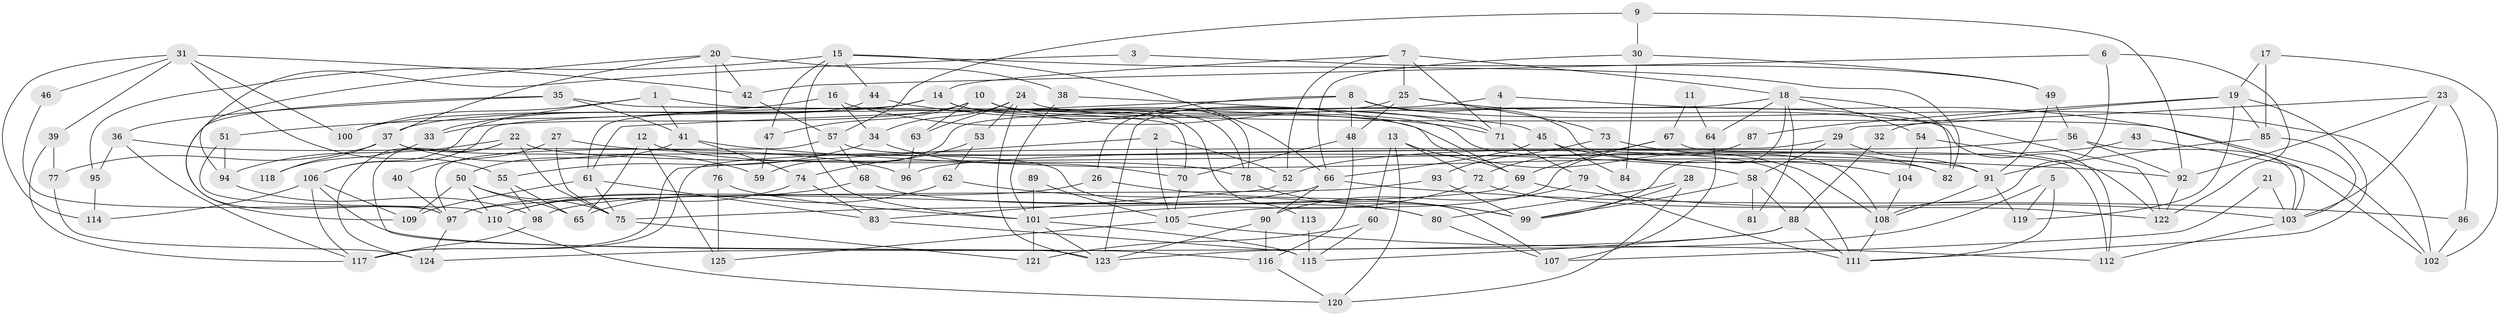 // coarse degree distribution, {4: 0.15384615384615385, 3: 0.20512820512820512, 7: 0.15384615384615385, 8: 0.0641025641025641, 5: 0.15384615384615385, 6: 0.10256410256410256, 2: 0.08974358974358974, 11: 0.01282051282051282, 9: 0.0641025641025641}
// Generated by graph-tools (version 1.1) at 2025/52/02/27/25 19:52:08]
// undirected, 125 vertices, 250 edges
graph export_dot {
graph [start="1"]
  node [color=gray90,style=filled];
  1;
  2;
  3;
  4;
  5;
  6;
  7;
  8;
  9;
  10;
  11;
  12;
  13;
  14;
  15;
  16;
  17;
  18;
  19;
  20;
  21;
  22;
  23;
  24;
  25;
  26;
  27;
  28;
  29;
  30;
  31;
  32;
  33;
  34;
  35;
  36;
  37;
  38;
  39;
  40;
  41;
  42;
  43;
  44;
  45;
  46;
  47;
  48;
  49;
  50;
  51;
  52;
  53;
  54;
  55;
  56;
  57;
  58;
  59;
  60;
  61;
  62;
  63;
  64;
  65;
  66;
  67;
  68;
  69;
  70;
  71;
  72;
  73;
  74;
  75;
  76;
  77;
  78;
  79;
  80;
  81;
  82;
  83;
  84;
  85;
  86;
  87;
  88;
  89;
  90;
  91;
  92;
  93;
  94;
  95;
  96;
  97;
  98;
  99;
  100;
  101;
  102;
  103;
  104;
  105;
  106;
  107;
  108;
  109;
  110;
  111;
  112;
  113;
  114;
  115;
  116;
  117;
  118;
  119;
  120;
  121;
  122;
  123;
  124;
  125;
  1 -- 100;
  1 -- 41;
  1 -- 33;
  1 -- 108;
  2 -- 117;
  2 -- 105;
  2 -- 52;
  3 -- 97;
  3 -- 49;
  4 -- 59;
  4 -- 71;
  4 -- 103;
  5 -- 123;
  5 -- 111;
  5 -- 119;
  6 -- 122;
  6 -- 108;
  6 -- 42;
  7 -- 18;
  7 -- 52;
  7 -- 14;
  7 -- 25;
  7 -- 71;
  8 -- 82;
  8 -- 48;
  8 -- 26;
  8 -- 61;
  8 -- 102;
  9 -- 57;
  9 -- 92;
  9 -- 30;
  10 -- 71;
  10 -- 63;
  10 -- 33;
  10 -- 47;
  10 -- 78;
  10 -- 112;
  11 -- 64;
  11 -- 67;
  12 -- 65;
  12 -- 78;
  12 -- 125;
  13 -- 69;
  13 -- 60;
  13 -- 72;
  13 -- 120;
  14 -- 61;
  14 -- 37;
  14 -- 78;
  14 -- 100;
  14 -- 108;
  14 -- 113;
  15 -- 44;
  15 -- 66;
  15 -- 47;
  15 -- 82;
  15 -- 95;
  15 -- 101;
  16 -- 34;
  16 -- 69;
  16 -- 51;
  17 -- 19;
  17 -- 102;
  17 -- 85;
  18 -- 99;
  18 -- 82;
  18 -- 54;
  18 -- 64;
  18 -- 81;
  18 -- 106;
  19 -- 119;
  19 -- 85;
  19 -- 32;
  19 -- 87;
  19 -- 111;
  20 -- 94;
  20 -- 76;
  20 -- 37;
  20 -- 38;
  20 -- 42;
  21 -- 103;
  21 -- 107;
  22 -- 91;
  22 -- 124;
  22 -- 75;
  22 -- 94;
  22 -- 123;
  23 -- 103;
  23 -- 92;
  23 -- 29;
  23 -- 86;
  24 -- 102;
  24 -- 123;
  24 -- 34;
  24 -- 53;
  24 -- 63;
  25 -- 123;
  25 -- 48;
  25 -- 73;
  25 -- 122;
  26 -- 97;
  26 -- 99;
  27 -- 75;
  27 -- 58;
  27 -- 40;
  28 -- 120;
  28 -- 99;
  28 -- 80;
  29 -- 117;
  29 -- 58;
  29 -- 91;
  30 -- 66;
  30 -- 49;
  30 -- 84;
  31 -- 42;
  31 -- 55;
  31 -- 39;
  31 -- 46;
  31 -- 100;
  31 -- 114;
  32 -- 88;
  33 -- 118;
  34 -- 55;
  34 -- 70;
  35 -- 109;
  35 -- 36;
  35 -- 41;
  35 -- 70;
  36 -- 95;
  36 -- 117;
  36 -- 96;
  37 -- 59;
  37 -- 77;
  37 -- 107;
  37 -- 118;
  38 -- 101;
  38 -- 45;
  39 -- 117;
  39 -- 77;
  40 -- 97;
  41 -- 74;
  41 -- 50;
  41 -- 92;
  42 -- 57;
  43 -- 102;
  43 -- 52;
  44 -- 71;
  44 -- 106;
  45 -- 104;
  45 -- 66;
  45 -- 84;
  46 -- 97;
  47 -- 59;
  48 -- 70;
  48 -- 116;
  49 -- 91;
  49 -- 56;
  50 -- 75;
  50 -- 65;
  50 -- 109;
  50 -- 110;
  51 -- 110;
  51 -- 94;
  52 -- 83;
  53 -- 74;
  53 -- 62;
  54 -- 122;
  54 -- 104;
  55 -- 98;
  55 -- 65;
  56 -- 103;
  56 -- 92;
  56 -- 96;
  57 -- 111;
  57 -- 68;
  57 -- 97;
  58 -- 99;
  58 -- 81;
  58 -- 88;
  60 -- 121;
  60 -- 115;
  61 -- 75;
  61 -- 83;
  61 -- 109;
  62 -- 80;
  62 -- 65;
  63 -- 96;
  64 -- 107;
  66 -- 90;
  66 -- 86;
  66 -- 98;
  67 -- 112;
  67 -- 72;
  67 -- 69;
  68 -- 110;
  68 -- 80;
  69 -- 103;
  69 -- 75;
  70 -- 105;
  71 -- 79;
  72 -- 122;
  72 -- 101;
  73 -- 93;
  73 -- 82;
  74 -- 83;
  74 -- 110;
  75 -- 121;
  76 -- 125;
  76 -- 101;
  77 -- 124;
  78 -- 99;
  79 -- 90;
  79 -- 111;
  80 -- 107;
  83 -- 115;
  85 -- 91;
  85 -- 103;
  86 -- 102;
  87 -- 105;
  88 -- 111;
  88 -- 115;
  88 -- 124;
  89 -- 105;
  89 -- 101;
  90 -- 123;
  90 -- 116;
  91 -- 108;
  91 -- 119;
  92 -- 122;
  93 -- 97;
  93 -- 99;
  94 -- 98;
  95 -- 114;
  97 -- 124;
  98 -- 117;
  101 -- 115;
  101 -- 121;
  101 -- 123;
  103 -- 112;
  104 -- 108;
  105 -- 112;
  105 -- 125;
  106 -- 109;
  106 -- 114;
  106 -- 116;
  106 -- 117;
  108 -- 111;
  110 -- 120;
  113 -- 115;
  116 -- 120;
}

